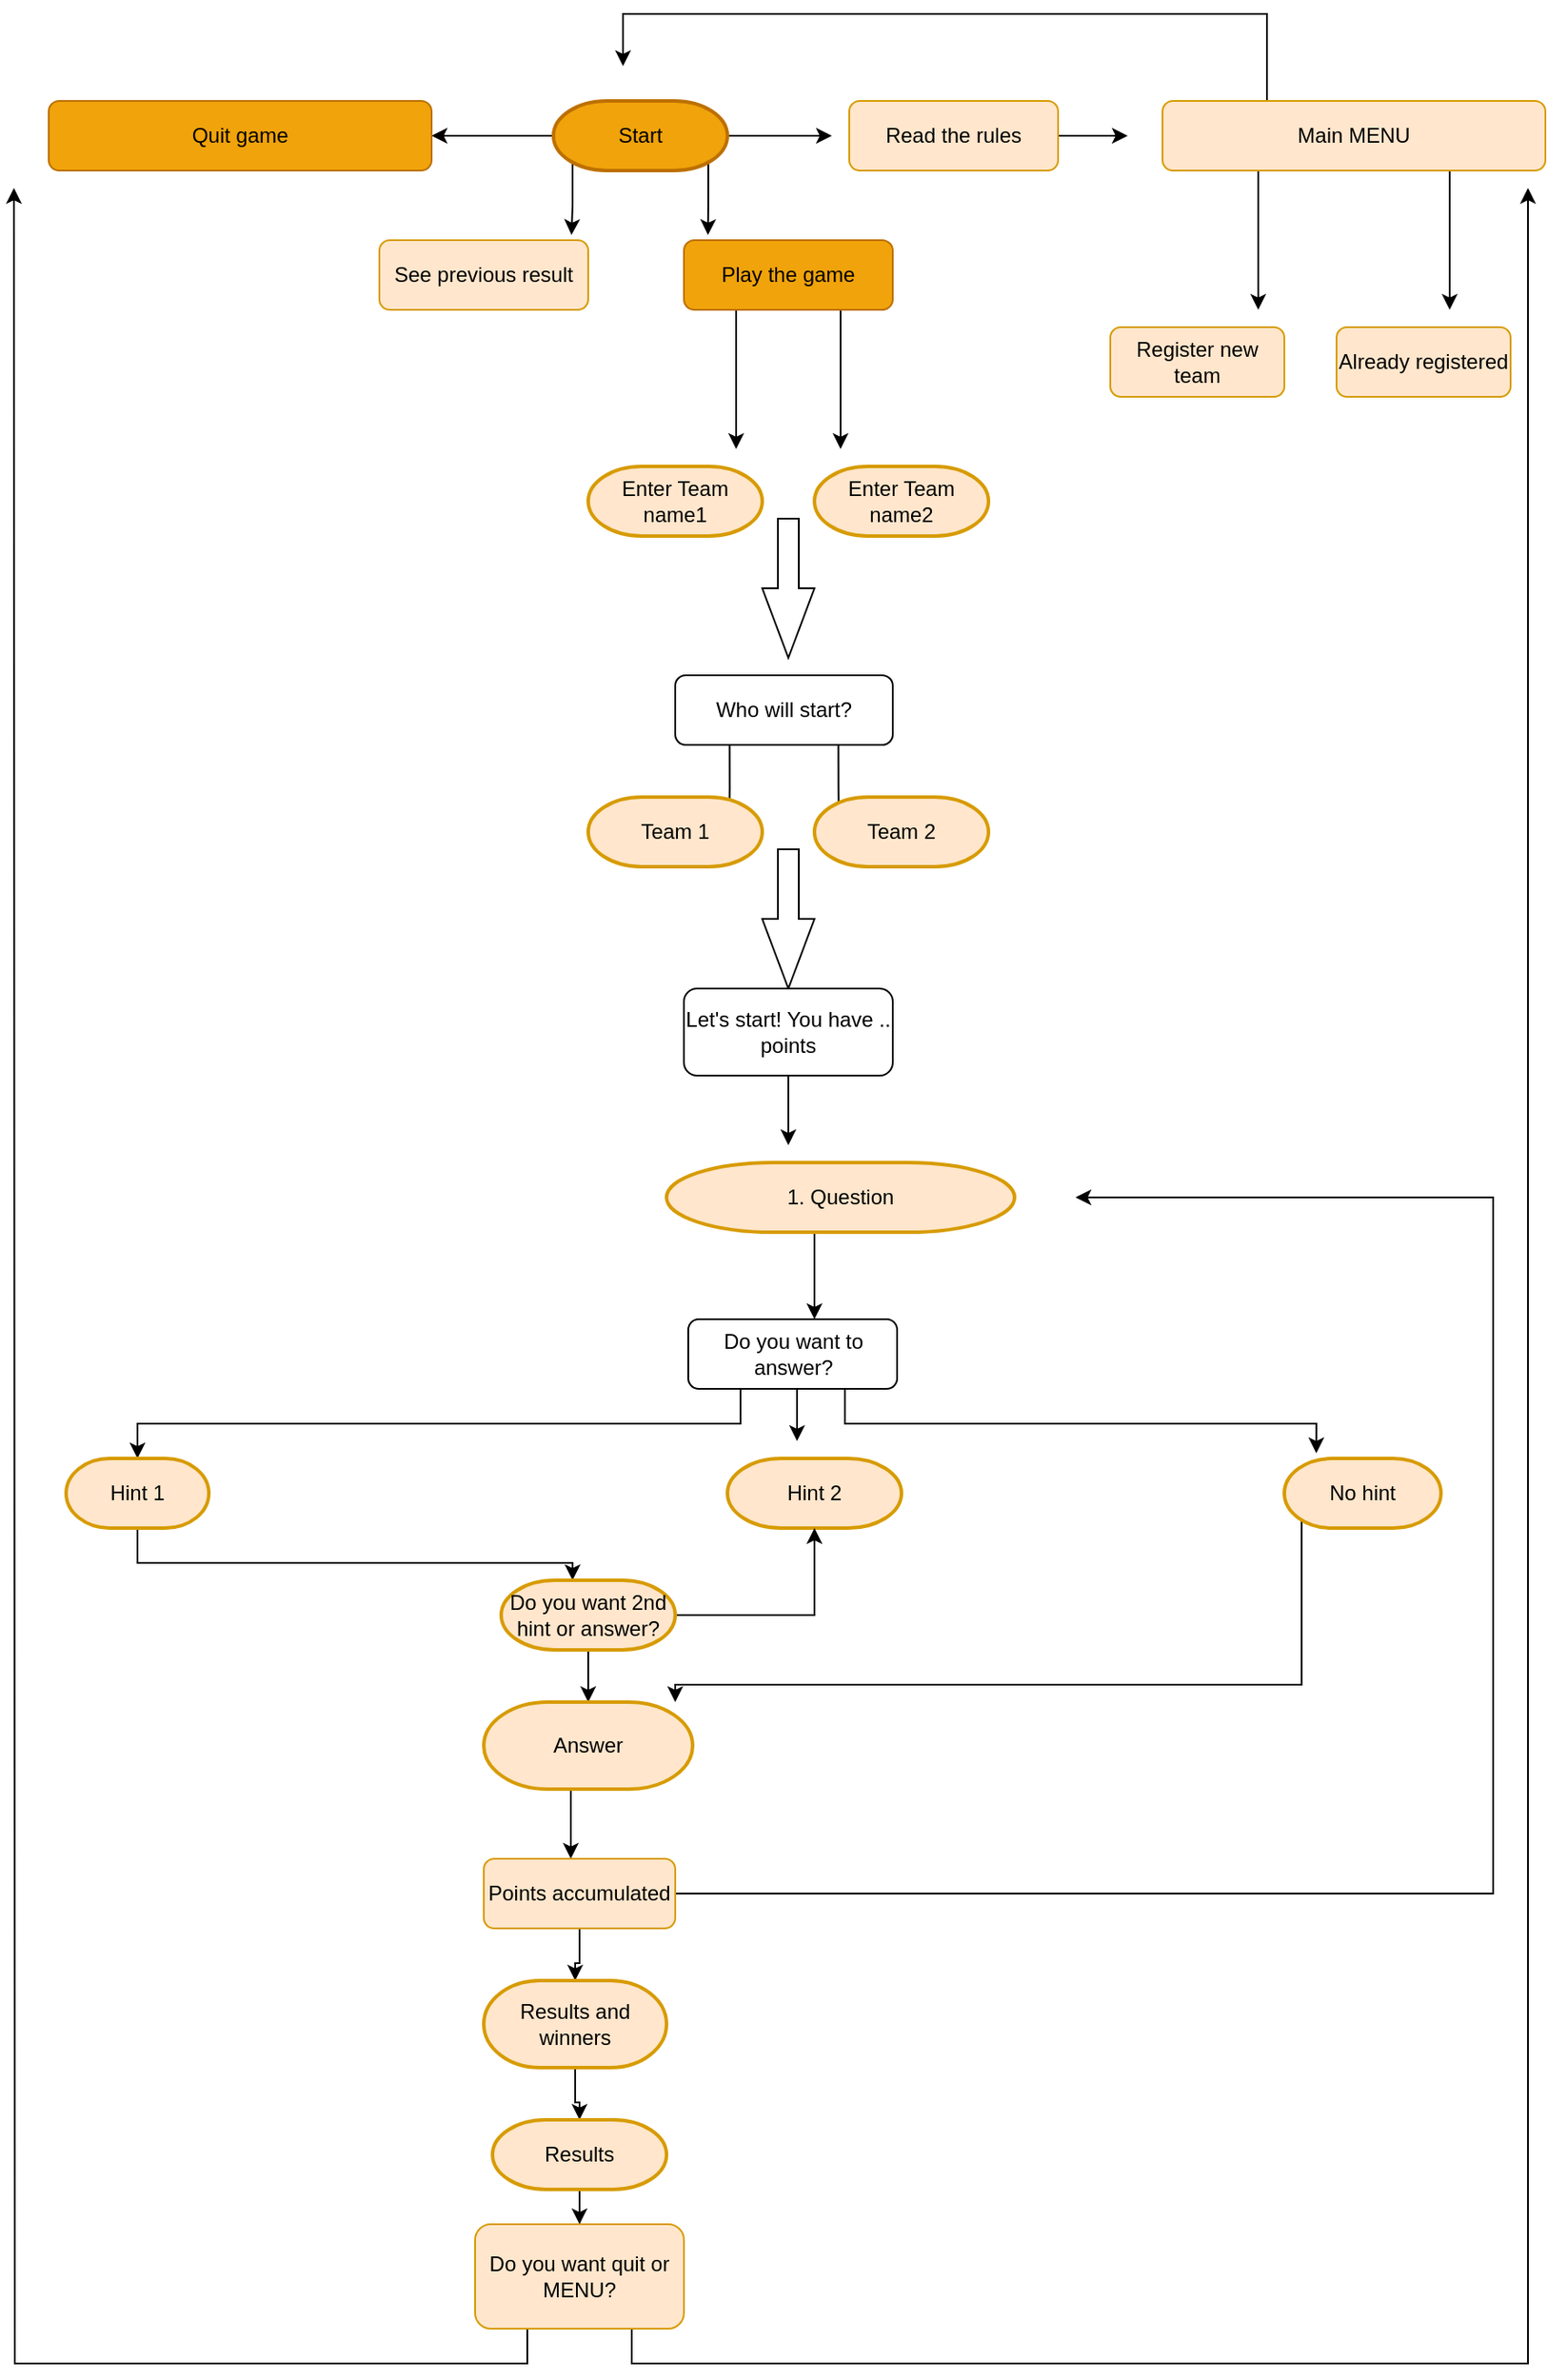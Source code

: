 <mxfile version="20.8.11" type="github"><diagram name="Page-1" id="UiyaRPLuSoz7Vi7jwJUu"><mxGraphModel dx="1050" dy="573" grid="1" gridSize="10" guides="1" tooltips="1" connect="1" arrows="1" fold="1" page="1" pageScale="1" pageWidth="850" pageHeight="1100" math="0" shadow="0"><root><mxCell id="0"/><mxCell id="1" parent="0"/><mxCell id="PmhB1l4mgQR_6_bgTOLG-10" style="edgeStyle=orthogonalEdgeStyle;rounded=0;orthogonalLoop=1;jettySize=auto;html=1;exitX=0;exitY=0.5;exitDx=0;exitDy=0;exitPerimeter=0;" edge="1" parent="1" source="PmhB1l4mgQR_6_bgTOLG-1"><mxGeometry relative="1" as="geometry"><mxPoint x="280" y="100" as="targetPoint"/></mxGeometry></mxCell><mxCell id="PmhB1l4mgQR_6_bgTOLG-11" style="edgeStyle=orthogonalEdgeStyle;rounded=0;orthogonalLoop=1;jettySize=auto;html=1;exitX=1;exitY=0.5;exitDx=0;exitDy=0;exitPerimeter=0;" edge="1" parent="1" source="PmhB1l4mgQR_6_bgTOLG-1"><mxGeometry relative="1" as="geometry"><mxPoint x="510" y="100" as="targetPoint"/></mxGeometry></mxCell><mxCell id="PmhB1l4mgQR_6_bgTOLG-12" style="edgeStyle=orthogonalEdgeStyle;rounded=0;orthogonalLoop=1;jettySize=auto;html=1;exitX=0.11;exitY=0.89;exitDx=0;exitDy=0;exitPerimeter=0;entryX=0.92;entryY=-0.075;entryDx=0;entryDy=0;entryPerimeter=0;" edge="1" parent="1" source="PmhB1l4mgQR_6_bgTOLG-1" target="PmhB1l4mgQR_6_bgTOLG-8"><mxGeometry relative="1" as="geometry"/></mxCell><mxCell id="PmhB1l4mgQR_6_bgTOLG-13" style="edgeStyle=orthogonalEdgeStyle;rounded=0;orthogonalLoop=1;jettySize=auto;html=1;exitX=0.89;exitY=0.89;exitDx=0;exitDy=0;exitPerimeter=0;entryX=0.115;entryY=-0.075;entryDx=0;entryDy=0;entryPerimeter=0;" edge="1" parent="1" source="PmhB1l4mgQR_6_bgTOLG-1" target="PmhB1l4mgQR_6_bgTOLG-9"><mxGeometry relative="1" as="geometry"/></mxCell><mxCell id="PmhB1l4mgQR_6_bgTOLG-1" value="Start" style="strokeWidth=2;html=1;shape=mxgraph.flowchart.terminator;whiteSpace=wrap;fillColor=#f0a30a;strokeColor=#BD7000;fontColor=#000000;" vertex="1" parent="1"><mxGeometry x="350" y="80" width="100" height="40" as="geometry"/></mxCell><mxCell id="PmhB1l4mgQR_6_bgTOLG-2" value="Quit game" style="rounded=1;whiteSpace=wrap;html=1;fillColor=#f0a30a;fontColor=#000000;strokeColor=#BD7000;" vertex="1" parent="1"><mxGeometry x="60" y="80" width="220" height="40" as="geometry"/></mxCell><mxCell id="PmhB1l4mgQR_6_bgTOLG-15" style="edgeStyle=orthogonalEdgeStyle;rounded=0;orthogonalLoop=1;jettySize=auto;html=1;exitX=1;exitY=0.5;exitDx=0;exitDy=0;" edge="1" parent="1" source="PmhB1l4mgQR_6_bgTOLG-3"><mxGeometry relative="1" as="geometry"><mxPoint x="680" y="100" as="targetPoint"/></mxGeometry></mxCell><mxCell id="PmhB1l4mgQR_6_bgTOLG-3" value="Read the rules" style="rounded=1;whiteSpace=wrap;html=1;fillColor=#ffe6cc;strokeColor=#d79b00;" vertex="1" parent="1"><mxGeometry x="520" y="80" width="120" height="40" as="geometry"/></mxCell><mxCell id="PmhB1l4mgQR_6_bgTOLG-8" value="See previous result" style="rounded=1;whiteSpace=wrap;html=1;fillColor=#ffe6cc;strokeColor=#d79b00;" vertex="1" parent="1"><mxGeometry x="250" y="160" width="120" height="40" as="geometry"/></mxCell><mxCell id="PmhB1l4mgQR_6_bgTOLG-18" style="edgeStyle=orthogonalEdgeStyle;rounded=0;orthogonalLoop=1;jettySize=auto;html=1;exitX=0.25;exitY=1;exitDx=0;exitDy=0;" edge="1" parent="1" source="PmhB1l4mgQR_6_bgTOLG-9"><mxGeometry relative="1" as="geometry"><mxPoint x="455" y="280" as="targetPoint"/></mxGeometry></mxCell><mxCell id="PmhB1l4mgQR_6_bgTOLG-19" style="edgeStyle=orthogonalEdgeStyle;rounded=0;orthogonalLoop=1;jettySize=auto;html=1;exitX=0.75;exitY=1;exitDx=0;exitDy=0;" edge="1" parent="1" source="PmhB1l4mgQR_6_bgTOLG-9"><mxGeometry relative="1" as="geometry"><mxPoint x="515" y="280" as="targetPoint"/></mxGeometry></mxCell><mxCell id="PmhB1l4mgQR_6_bgTOLG-9" value="Play the game" style="rounded=1;whiteSpace=wrap;html=1;fillColor=#f0a30a;fontColor=#000000;strokeColor=#BD7000;" vertex="1" parent="1"><mxGeometry x="425" y="160" width="120" height="40" as="geometry"/></mxCell><mxCell id="PmhB1l4mgQR_6_bgTOLG-16" style="edgeStyle=orthogonalEdgeStyle;rounded=0;orthogonalLoop=1;jettySize=auto;html=1;" edge="1" parent="1" source="PmhB1l4mgQR_6_bgTOLG-14"><mxGeometry relative="1" as="geometry"><mxPoint x="390" y="60" as="targetPoint"/><Array as="points"><mxPoint x="760" y="30"/><mxPoint x="390" y="30"/></Array></mxGeometry></mxCell><mxCell id="PmhB1l4mgQR_6_bgTOLG-67" style="edgeStyle=orthogonalEdgeStyle;rounded=0;orthogonalLoop=1;jettySize=auto;html=1;exitX=0.75;exitY=1;exitDx=0;exitDy=0;" edge="1" parent="1" source="PmhB1l4mgQR_6_bgTOLG-14"><mxGeometry relative="1" as="geometry"><mxPoint x="865" y="200" as="targetPoint"/></mxGeometry></mxCell><mxCell id="PmhB1l4mgQR_6_bgTOLG-68" style="edgeStyle=orthogonalEdgeStyle;rounded=0;orthogonalLoop=1;jettySize=auto;html=1;exitX=0.25;exitY=1;exitDx=0;exitDy=0;" edge="1" parent="1" source="PmhB1l4mgQR_6_bgTOLG-14"><mxGeometry relative="1" as="geometry"><mxPoint x="755" y="200" as="targetPoint"/></mxGeometry></mxCell><mxCell id="PmhB1l4mgQR_6_bgTOLG-14" value="Main MENU" style="rounded=1;whiteSpace=wrap;html=1;fillColor=#ffe6cc;strokeColor=#d79b00;" vertex="1" parent="1"><mxGeometry x="700" y="80" width="220" height="40" as="geometry"/></mxCell><mxCell id="PmhB1l4mgQR_6_bgTOLG-21" value="Enter Team name1" style="strokeWidth=2;html=1;shape=mxgraph.flowchart.terminator;whiteSpace=wrap;fillColor=#ffe6cc;strokeColor=#d79b00;" vertex="1" parent="1"><mxGeometry x="370" y="290" width="100" height="40" as="geometry"/></mxCell><mxCell id="PmhB1l4mgQR_6_bgTOLG-22" value="Enter Team name2" style="strokeWidth=2;html=1;shape=mxgraph.flowchart.terminator;whiteSpace=wrap;fillColor=#ffe6cc;strokeColor=#d79b00;" vertex="1" parent="1"><mxGeometry x="500" y="290" width="100" height="40" as="geometry"/></mxCell><mxCell id="PmhB1l4mgQR_6_bgTOLG-23" value="" style="html=1;shadow=0;dashed=0;align=center;verticalAlign=middle;shape=mxgraph.arrows2.arrow;dy=0.6;dx=40;direction=south;notch=0;" vertex="1" parent="1"><mxGeometry x="470" y="320" width="30" height="80" as="geometry"/></mxCell><mxCell id="PmhB1l4mgQR_6_bgTOLG-25" style="edgeStyle=orthogonalEdgeStyle;rounded=0;orthogonalLoop=1;jettySize=auto;html=1;exitX=0.25;exitY=1;exitDx=0;exitDy=0;" edge="1" parent="1" source="PmhB1l4mgQR_6_bgTOLG-24"><mxGeometry relative="1" as="geometry"><mxPoint x="451" y="500" as="targetPoint"/></mxGeometry></mxCell><mxCell id="PmhB1l4mgQR_6_bgTOLG-26" style="edgeStyle=orthogonalEdgeStyle;rounded=0;orthogonalLoop=1;jettySize=auto;html=1;exitX=0.75;exitY=1;exitDx=0;exitDy=0;" edge="1" parent="1" source="PmhB1l4mgQR_6_bgTOLG-24"><mxGeometry relative="1" as="geometry"><mxPoint x="514" y="500" as="targetPoint"/></mxGeometry></mxCell><mxCell id="PmhB1l4mgQR_6_bgTOLG-24" value="Who will start?" style="rounded=1;whiteSpace=wrap;html=1;" vertex="1" parent="1"><mxGeometry x="420" y="410" width="125" height="40" as="geometry"/></mxCell><mxCell id="PmhB1l4mgQR_6_bgTOLG-27" value="Team 1" style="strokeWidth=2;html=1;shape=mxgraph.flowchart.terminator;whiteSpace=wrap;fillColor=#ffe6cc;strokeColor=#d79b00;" vertex="1" parent="1"><mxGeometry x="370" y="480" width="100" height="40" as="geometry"/></mxCell><mxCell id="PmhB1l4mgQR_6_bgTOLG-28" value="Team 2" style="strokeWidth=2;html=1;shape=mxgraph.flowchart.terminator;whiteSpace=wrap;fillColor=#ffe6cc;strokeColor=#d79b00;" vertex="1" parent="1"><mxGeometry x="500" y="480" width="100" height="40" as="geometry"/></mxCell><mxCell id="PmhB1l4mgQR_6_bgTOLG-29" value="" style="html=1;shadow=0;dashed=0;align=center;verticalAlign=middle;shape=mxgraph.arrows2.arrow;dy=0.6;dx=40;direction=south;notch=0;" vertex="1" parent="1"><mxGeometry x="470" y="510" width="30" height="80" as="geometry"/></mxCell><mxCell id="PmhB1l4mgQR_6_bgTOLG-31" style="edgeStyle=orthogonalEdgeStyle;rounded=0;orthogonalLoop=1;jettySize=auto;html=1;" edge="1" parent="1" source="PmhB1l4mgQR_6_bgTOLG-30"><mxGeometry relative="1" as="geometry"><mxPoint x="485" y="680" as="targetPoint"/></mxGeometry></mxCell><mxCell id="PmhB1l4mgQR_6_bgTOLG-30" value="Let's start! You have .. points" style="rounded=1;whiteSpace=wrap;html=1;" vertex="1" parent="1"><mxGeometry x="425" y="590" width="120" height="50" as="geometry"/></mxCell><mxCell id="PmhB1l4mgQR_6_bgTOLG-33" style="edgeStyle=orthogonalEdgeStyle;rounded=0;orthogonalLoop=1;jettySize=auto;html=1;" edge="1" parent="1" source="PmhB1l4mgQR_6_bgTOLG-32" target="PmhB1l4mgQR_6_bgTOLG-34"><mxGeometry relative="1" as="geometry"><mxPoint x="487.5" y="790" as="targetPoint"/><Array as="points"><mxPoint x="500" y="760"/><mxPoint x="500" y="760"/></Array></mxGeometry></mxCell><mxCell id="PmhB1l4mgQR_6_bgTOLG-32" value="1. Question" style="strokeWidth=2;html=1;shape=mxgraph.flowchart.terminator;whiteSpace=wrap;fillColor=#ffe6cc;strokeColor=#d79b00;" vertex="1" parent="1"><mxGeometry x="415" y="690" width="200" height="40" as="geometry"/></mxCell><mxCell id="PmhB1l4mgQR_6_bgTOLG-35" style="edgeStyle=orthogonalEdgeStyle;rounded=0;orthogonalLoop=1;jettySize=auto;html=1;exitX=0.25;exitY=1;exitDx=0;exitDy=0;" edge="1" parent="1" source="PmhB1l4mgQR_6_bgTOLG-34" target="PmhB1l4mgQR_6_bgTOLG-36"><mxGeometry relative="1" as="geometry"><mxPoint x="458" y="870" as="targetPoint"/></mxGeometry></mxCell><mxCell id="PmhB1l4mgQR_6_bgTOLG-39" style="edgeStyle=orthogonalEdgeStyle;rounded=0;orthogonalLoop=1;jettySize=auto;html=1;exitX=0.5;exitY=1;exitDx=0;exitDy=0;" edge="1" parent="1" source="PmhB1l4mgQR_6_bgTOLG-34"><mxGeometry relative="1" as="geometry"><mxPoint x="490" y="850" as="targetPoint"/></mxGeometry></mxCell><mxCell id="PmhB1l4mgQR_6_bgTOLG-40" style="edgeStyle=orthogonalEdgeStyle;rounded=0;orthogonalLoop=1;jettySize=auto;html=1;exitX=0.75;exitY=1;exitDx=0;exitDy=0;entryX=0.204;entryY=-0.075;entryDx=0;entryDy=0;entryPerimeter=0;" edge="1" parent="1" source="PmhB1l4mgQR_6_bgTOLG-34" target="PmhB1l4mgQR_6_bgTOLG-38"><mxGeometry relative="1" as="geometry"/></mxCell><mxCell id="PmhB1l4mgQR_6_bgTOLG-34" value="Do you want to answer?" style="rounded=1;whiteSpace=wrap;html=1;" vertex="1" parent="1"><mxGeometry x="427.5" y="780" width="120" height="40" as="geometry"/></mxCell><mxCell id="PmhB1l4mgQR_6_bgTOLG-41" style="edgeStyle=orthogonalEdgeStyle;rounded=0;orthogonalLoop=1;jettySize=auto;html=1;exitX=0.5;exitY=1;exitDx=0;exitDy=0;exitPerimeter=0;" edge="1" parent="1" source="PmhB1l4mgQR_6_bgTOLG-36" target="PmhB1l4mgQR_6_bgTOLG-42"><mxGeometry relative="1" as="geometry"><mxPoint x="361" y="940" as="targetPoint"/><Array as="points"><mxPoint x="111" y="920"/><mxPoint x="361" y="920"/></Array></mxGeometry></mxCell><mxCell id="PmhB1l4mgQR_6_bgTOLG-36" value="Hint 1" style="strokeWidth=2;html=1;shape=mxgraph.flowchart.terminator;whiteSpace=wrap;fillColor=#ffe6cc;strokeColor=#d79b00;" vertex="1" parent="1"><mxGeometry x="70" y="860" width="82" height="40" as="geometry"/></mxCell><mxCell id="PmhB1l4mgQR_6_bgTOLG-37" value="Hint 2" style="strokeWidth=2;html=1;shape=mxgraph.flowchart.terminator;whiteSpace=wrap;fillColor=#ffe6cc;strokeColor=#d79b00;" vertex="1" parent="1"><mxGeometry x="450" y="860" width="100" height="40" as="geometry"/></mxCell><mxCell id="PmhB1l4mgQR_6_bgTOLG-69" style="edgeStyle=orthogonalEdgeStyle;rounded=0;orthogonalLoop=1;jettySize=auto;html=1;exitX=0.11;exitY=0.89;exitDx=0;exitDy=0;exitPerimeter=0;" edge="1" parent="1" source="PmhB1l4mgQR_6_bgTOLG-38"><mxGeometry relative="1" as="geometry"><mxPoint x="420" y="1000" as="targetPoint"/><Array as="points"><mxPoint x="780" y="990"/><mxPoint x="420" y="990"/></Array></mxGeometry></mxCell><mxCell id="PmhB1l4mgQR_6_bgTOLG-38" value="No hint" style="strokeWidth=2;html=1;shape=mxgraph.flowchart.terminator;whiteSpace=wrap;fillColor=#ffe6cc;strokeColor=#d79b00;" vertex="1" parent="1"><mxGeometry x="770" y="860" width="90" height="40" as="geometry"/></mxCell><mxCell id="PmhB1l4mgQR_6_bgTOLG-43" style="edgeStyle=orthogonalEdgeStyle;rounded=0;orthogonalLoop=1;jettySize=auto;html=1;exitX=1;exitY=0.5;exitDx=0;exitDy=0;exitPerimeter=0;" edge="1" parent="1" source="PmhB1l4mgQR_6_bgTOLG-42" target="PmhB1l4mgQR_6_bgTOLG-37"><mxGeometry relative="1" as="geometry"/></mxCell><mxCell id="PmhB1l4mgQR_6_bgTOLG-70" style="edgeStyle=orthogonalEdgeStyle;rounded=0;orthogonalLoop=1;jettySize=auto;html=1;exitX=0.5;exitY=1;exitDx=0;exitDy=0;exitPerimeter=0;entryX=0.5;entryY=0;entryDx=0;entryDy=0;entryPerimeter=0;" edge="1" parent="1" source="PmhB1l4mgQR_6_bgTOLG-42" target="PmhB1l4mgQR_6_bgTOLG-45"><mxGeometry relative="1" as="geometry"/></mxCell><mxCell id="PmhB1l4mgQR_6_bgTOLG-42" value="Do you want 2nd hint or answer?" style="strokeWidth=2;html=1;shape=mxgraph.flowchart.terminator;whiteSpace=wrap;fillColor=#ffe6cc;strokeColor=#d79b00;" vertex="1" parent="1"><mxGeometry x="320" y="930" width="100" height="40" as="geometry"/></mxCell><mxCell id="PmhB1l4mgQR_6_bgTOLG-47" style="edgeStyle=orthogonalEdgeStyle;rounded=0;orthogonalLoop=1;jettySize=auto;html=1;" edge="1" parent="1" source="PmhB1l4mgQR_6_bgTOLG-45" target="PmhB1l4mgQR_6_bgTOLG-48"><mxGeometry relative="1" as="geometry"><mxPoint x="360" y="1080" as="targetPoint"/><Array as="points"><mxPoint x="360" y="1080"/><mxPoint x="360" y="1080"/></Array></mxGeometry></mxCell><mxCell id="PmhB1l4mgQR_6_bgTOLG-45" value="Answer" style="strokeWidth=2;html=1;shape=mxgraph.flowchart.terminator;whiteSpace=wrap;fillColor=#ffe6cc;strokeColor=#d79b00;" vertex="1" parent="1"><mxGeometry x="310" y="1000" width="120" height="50" as="geometry"/></mxCell><mxCell id="PmhB1l4mgQR_6_bgTOLG-49" style="edgeStyle=orthogonalEdgeStyle;rounded=0;orthogonalLoop=1;jettySize=auto;html=1;exitX=0.5;exitY=1;exitDx=0;exitDy=0;" edge="1" parent="1" source="PmhB1l4mgQR_6_bgTOLG-48" target="PmhB1l4mgQR_6_bgTOLG-50"><mxGeometry relative="1" as="geometry"><mxPoint x="365" y="1170" as="targetPoint"/></mxGeometry></mxCell><mxCell id="PmhB1l4mgQR_6_bgTOLG-58" style="edgeStyle=orthogonalEdgeStyle;rounded=0;orthogonalLoop=1;jettySize=auto;html=1;exitX=1;exitY=0.5;exitDx=0;exitDy=0;" edge="1" parent="1" source="PmhB1l4mgQR_6_bgTOLG-48"><mxGeometry relative="1" as="geometry"><mxPoint x="650" y="710" as="targetPoint"/><Array as="points"><mxPoint x="890" y="1110"/><mxPoint x="890" y="710"/></Array></mxGeometry></mxCell><mxCell id="PmhB1l4mgQR_6_bgTOLG-48" value="Points accumulated" style="rounded=1;whiteSpace=wrap;html=1;fillColor=#ffe6cc;strokeColor=#d79b00;" vertex="1" parent="1"><mxGeometry x="310" y="1090" width="110" height="40" as="geometry"/></mxCell><mxCell id="PmhB1l4mgQR_6_bgTOLG-51" style="edgeStyle=orthogonalEdgeStyle;rounded=0;orthogonalLoop=1;jettySize=auto;html=1;exitX=0.5;exitY=1;exitDx=0;exitDy=0;exitPerimeter=0;" edge="1" parent="1" source="PmhB1l4mgQR_6_bgTOLG-50" target="PmhB1l4mgQR_6_bgTOLG-52"><mxGeometry relative="1" as="geometry"><mxPoint x="365" y="1250" as="targetPoint"/></mxGeometry></mxCell><mxCell id="PmhB1l4mgQR_6_bgTOLG-50" value="Results and winners" style="strokeWidth=2;html=1;shape=mxgraph.flowchart.terminator;whiteSpace=wrap;fillColor=#ffe6cc;strokeColor=#d79b00;" vertex="1" parent="1"><mxGeometry x="310" y="1160" width="105" height="50" as="geometry"/></mxCell><mxCell id="PmhB1l4mgQR_6_bgTOLG-53" style="edgeStyle=orthogonalEdgeStyle;rounded=0;orthogonalLoop=1;jettySize=auto;html=1;exitX=0.5;exitY=1;exitDx=0;exitDy=0;exitPerimeter=0;" edge="1" parent="1" source="PmhB1l4mgQR_6_bgTOLG-52" target="PmhB1l4mgQR_6_bgTOLG-54"><mxGeometry relative="1" as="geometry"><mxPoint x="365" y="1330" as="targetPoint"/></mxGeometry></mxCell><mxCell id="PmhB1l4mgQR_6_bgTOLG-52" value="Results" style="strokeWidth=2;html=1;shape=mxgraph.flowchart.terminator;whiteSpace=wrap;fillColor=#ffe6cc;strokeColor=#d79b00;" vertex="1" parent="1"><mxGeometry x="315" y="1240" width="100" height="40" as="geometry"/></mxCell><mxCell id="PmhB1l4mgQR_6_bgTOLG-55" style="edgeStyle=orthogonalEdgeStyle;rounded=0;orthogonalLoop=1;jettySize=auto;html=1;exitX=0.25;exitY=1;exitDx=0;exitDy=0;" edge="1" parent="1" source="PmhB1l4mgQR_6_bgTOLG-54"><mxGeometry relative="1" as="geometry"><mxPoint x="40" y="130" as="targetPoint"/></mxGeometry></mxCell><mxCell id="PmhB1l4mgQR_6_bgTOLG-56" style="edgeStyle=orthogonalEdgeStyle;rounded=0;orthogonalLoop=1;jettySize=auto;html=1;exitX=0.75;exitY=1;exitDx=0;exitDy=0;" edge="1" parent="1" source="PmhB1l4mgQR_6_bgTOLG-54"><mxGeometry relative="1" as="geometry"><mxPoint x="910" y="130" as="targetPoint"/><Array as="points"><mxPoint x="395" y="1380"/><mxPoint x="910" y="1380"/><mxPoint x="910" y="1300"/></Array></mxGeometry></mxCell><mxCell id="PmhB1l4mgQR_6_bgTOLG-54" value="Do you want quit or MENU?" style="rounded=1;whiteSpace=wrap;html=1;fillColor=#ffe6cc;strokeColor=#d79b00;" vertex="1" parent="1"><mxGeometry x="305" y="1300" width="120" height="60" as="geometry"/></mxCell><mxCell id="PmhB1l4mgQR_6_bgTOLG-61" value="Already registered" style="rounded=1;whiteSpace=wrap;html=1;fillColor=#ffe6cc;strokeColor=#d79b00;" vertex="1" parent="1"><mxGeometry x="800" y="210" width="100" height="40" as="geometry"/></mxCell><mxCell id="PmhB1l4mgQR_6_bgTOLG-65" value="Register new team" style="rounded=1;whiteSpace=wrap;html=1;fillColor=#ffe6cc;strokeColor=#d79b00;" vertex="1" parent="1"><mxGeometry x="670" y="210" width="100" height="40" as="geometry"/></mxCell></root></mxGraphModel></diagram></mxfile>